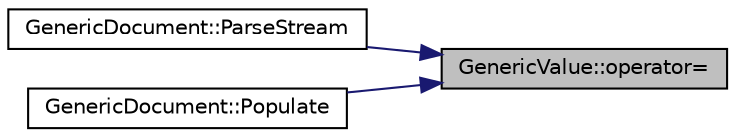 digraph "GenericValue::operator="
{
 // LATEX_PDF_SIZE
  edge [fontname="Helvetica",fontsize="10",labelfontname="Helvetica",labelfontsize="10"];
  node [fontname="Helvetica",fontsize="10",shape=record];
  rankdir="RL";
  Node1 [label="GenericValue::operator=",height=0.2,width=0.4,color="black", fillcolor="grey75", style="filled", fontcolor="black",tooltip="Assignment with move semantics."];
  Node1 -> Node2 [dir="back",color="midnightblue",fontsize="10",style="solid",fontname="Helvetica"];
  Node2 [label="GenericDocument::ParseStream",height=0.2,width=0.4,color="black", fillcolor="white", style="filled",URL="$class_generic_document.html#afe94c0abc83a20f2d7dc1ba7677e6238",tooltip="Parse JSON text from an input stream (with Encoding conversion)"];
  Node1 -> Node3 [dir="back",color="midnightblue",fontsize="10",style="solid",fontname="Helvetica"];
  Node3 [label="GenericDocument::Populate",height=0.2,width=0.4,color="black", fillcolor="white", style="filled",URL="$class_generic_document.html#a36fbc7d0a9595d26e0d2c8859d207d1f",tooltip="Populate this document by a generator which produces SAX events."];
}

